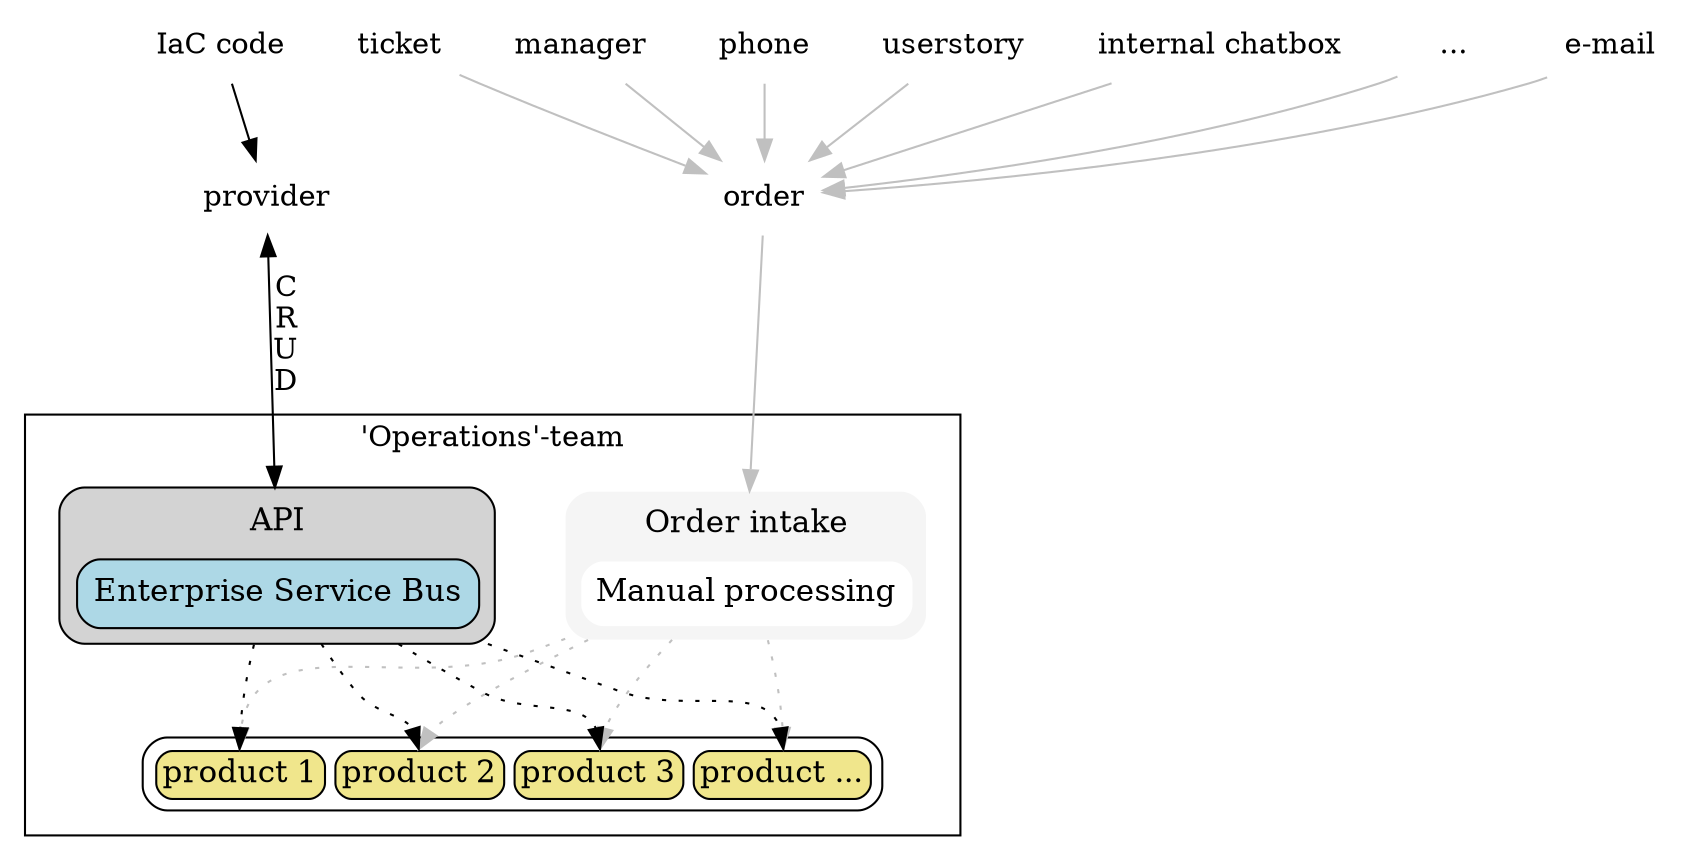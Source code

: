 digraph G {
  node [shape="plaintext"];

  subgraph A {
    cluster=true
    label="'Operations'-team"
    node [label="\N", fontsize=15, shape=plaintext];
    atbl [label=<
      <TABLE BGCOLOR="grey96" STYLE="ROUNDED" CELLSPACING="5" WIDTH="50" PORT="a1" BORDER="0px">
        <TR><TD BORDER="0" >Order intake</TD></TR>
        <TR> 
          <TD  BORDER="0">
            <TABLE BGCOLOR="white" STYLE="ROUNDED" CELLSPACING="5" WIDTH="50"  PORT="a2" BORDER="0px">
              <TR><TD BORDER="0" PORT="a1">Manual processing</TD></TR> 
            </TABLE>
          </TD>
        </TR>
      </TABLE>
    >, ];
    ctbl [label=<
      <TABLE BGCOLOR="lightgray" STYLE="ROUNDED" CELLSPACING="5" WIDTH="50" PORT="c1">
        <TR><TD BORDER="0" >API</TD></TR>
        <TR> 
          <TD  BORDER="0">
            <TABLE BGCOLOR="lightblue" STYLE="ROUNDED" CELLSPACING="5" WIDTH="50"  PORT="c1">
              <TR><TD BORDER="0" PORT="c1">Enterprise Service Bus</TD></TR> 
            </TABLE>
          </TD>
        </TR>
      </TABLE>
    >, ];

    btbl [label=<
      <TABLE STYLE="ROUNDED" CELLSPACING="5" WIDTH="50" PORT="a1">
        <TR>
          <TD BGCOLOR="khaki" STYLE="ROUNDED" PORT="l1" WIDTH="50">product 1</TD>
          <TD BGCOLOR="khaki" STYLE="ROUNDED" PORT="l2" WIDTH="50">product 2</TD>
          <TD BGCOLOR="khaki" STYLE="ROUNDED" PORT="l3" WIDTH="50">product 3</TD>
          <TD BGCOLOR="khaki" STYLE="ROUNDED" PORT="l4" WIDTH="50">product ...</TD>
        </TR> 
      </TABLE>
    >, ];

  };
 
  "IaC code" -> "order" [style="invis"];
  
  "IaC code" -> provider ;

  "e-mail" -> order [color="grey"];
  "ticket" -> order [color="grey"];
  "manager" -> order [color="grey"];
  "phone" -> order [color="grey"];
  "userstory" -> order [color="grey"];
  "internal chatbox" -> order [color="grey"];
  "..." -> order [color="grey"];

  order->atbl:a1 [color="grey"]; 
  atbl:a1->btbl:l1[style="dotted" color="grey"];
  atbl:a1->btbl:l2[style="dotted" color="grey"];
  atbl:a1->btbl:l3[style="dotted" color="grey"];
  atbl:a1->btbl:l4[style="dotted" color="grey"];

  ctbl:c1->btbl:l1[style="dotted"];
  ctbl:c1->btbl:l2[style="dotted"];
  ctbl:c1->btbl:l3[style="dotted"];
  ctbl:c1->btbl:l4[style="dotted"];

  edge [labelOverlay="50%" label="C\nR\nU\nD\n"] provider -> ctbl:c1 [dir=both];

}
